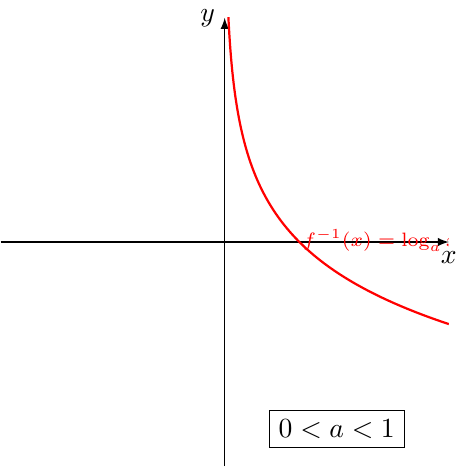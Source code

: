 \documentclass[crop]{standalone}
\usepackage[dvipsnames]{xcolor}
\usepackage{tikz}
\usepackage{pgfplots}
\pgfplotsset{compat=1.18}
\begin{document}
  \begin{tikzpicture}%[font=\scriptsize]
    \begin{axis}[%
      axis x line=center,axis y line=center,
      unit vector ratio={1 1},
      xlabel={$x$},ylabel={$y$},
      xlabel style={below},ylabel style={left},
      xmin=-3,xmax=3,xtick={\empty},
      ymin=-3,ymax=3,ytick={\empty},
      axis line style={-latex},
      declare function={
        f(\x) = (1/e)^\x;
        g(\x) = -ln(\x);
      }
    ]%
    %   \addplot[%
    %     mark=none,
    %     dashed,
    %     domain=-2.8:2.8,
    %     samples=1000
    %   ] {x} node[%
    %     pos=0.93,
    %     rotate=45,
    %     xshift=-0.4em,
    %     yshift=-0.4em
    %   ] {\scriptsize$y=x$};
      
    %   \addplot[%
    %     mark=none,
    %     domain=-2.9:3,
    %     color=orange,
    %     thick,
    %     samples=1000
    %   ] {f(x)} node[%
    %     pos=0.75,
    %     xshift=-2em
    %   ] {\scriptsize$f(x)=a^{x}$};
      
      \addplot[%
        mark=none,
        domain=0.0:3,
        color=red,
        thick,
        samples=1000
      ] {g(x)} node[%
      pos=0.72,
      xshift=3em
    ] {\scriptsize$f^{-1}(x)=\log_{a}{x}$};

    %   \def\xx{1.8};
    %   \addplot[mark=*,mark size=1pt] coordinates {(\xx,{f(\xx)})};
    %   \addplot[mark=*,mark size=1pt] coordinates {({f(\xx)},\xx)};

    %   \draw[dotted] (\xx,{f(\xx)}) -- (\xx,0) node[yshift=-0.5em] {$x$};
    %   \draw[dotted] ({f(\xx)},\xx) -- ({f(\xx)},0) node[yshift=-0.5em] {$y$};

    %   \draw[dotted] (\xx,{f(\xx)}) -- (0,{f(\xx)}) node[xshift=-0.5em] {$y$};
    %   \draw[dotted] ({f(\xx)},\xx) -- (0,\xx) node[xshift=-0.5em] {$x$};

    %   \draw (\xx,{f(\xx)}) -- ({f(\xx)},\xx) node[rotate=-45,pos=0.25] {\tiny | } node[rotate=-45,pos=0.75] {\tiny | };

      \node[draw] at (1.5,-2.5) {$0<a<1$};
    \end{axis}
  \end{tikzpicture}%
\end{document}